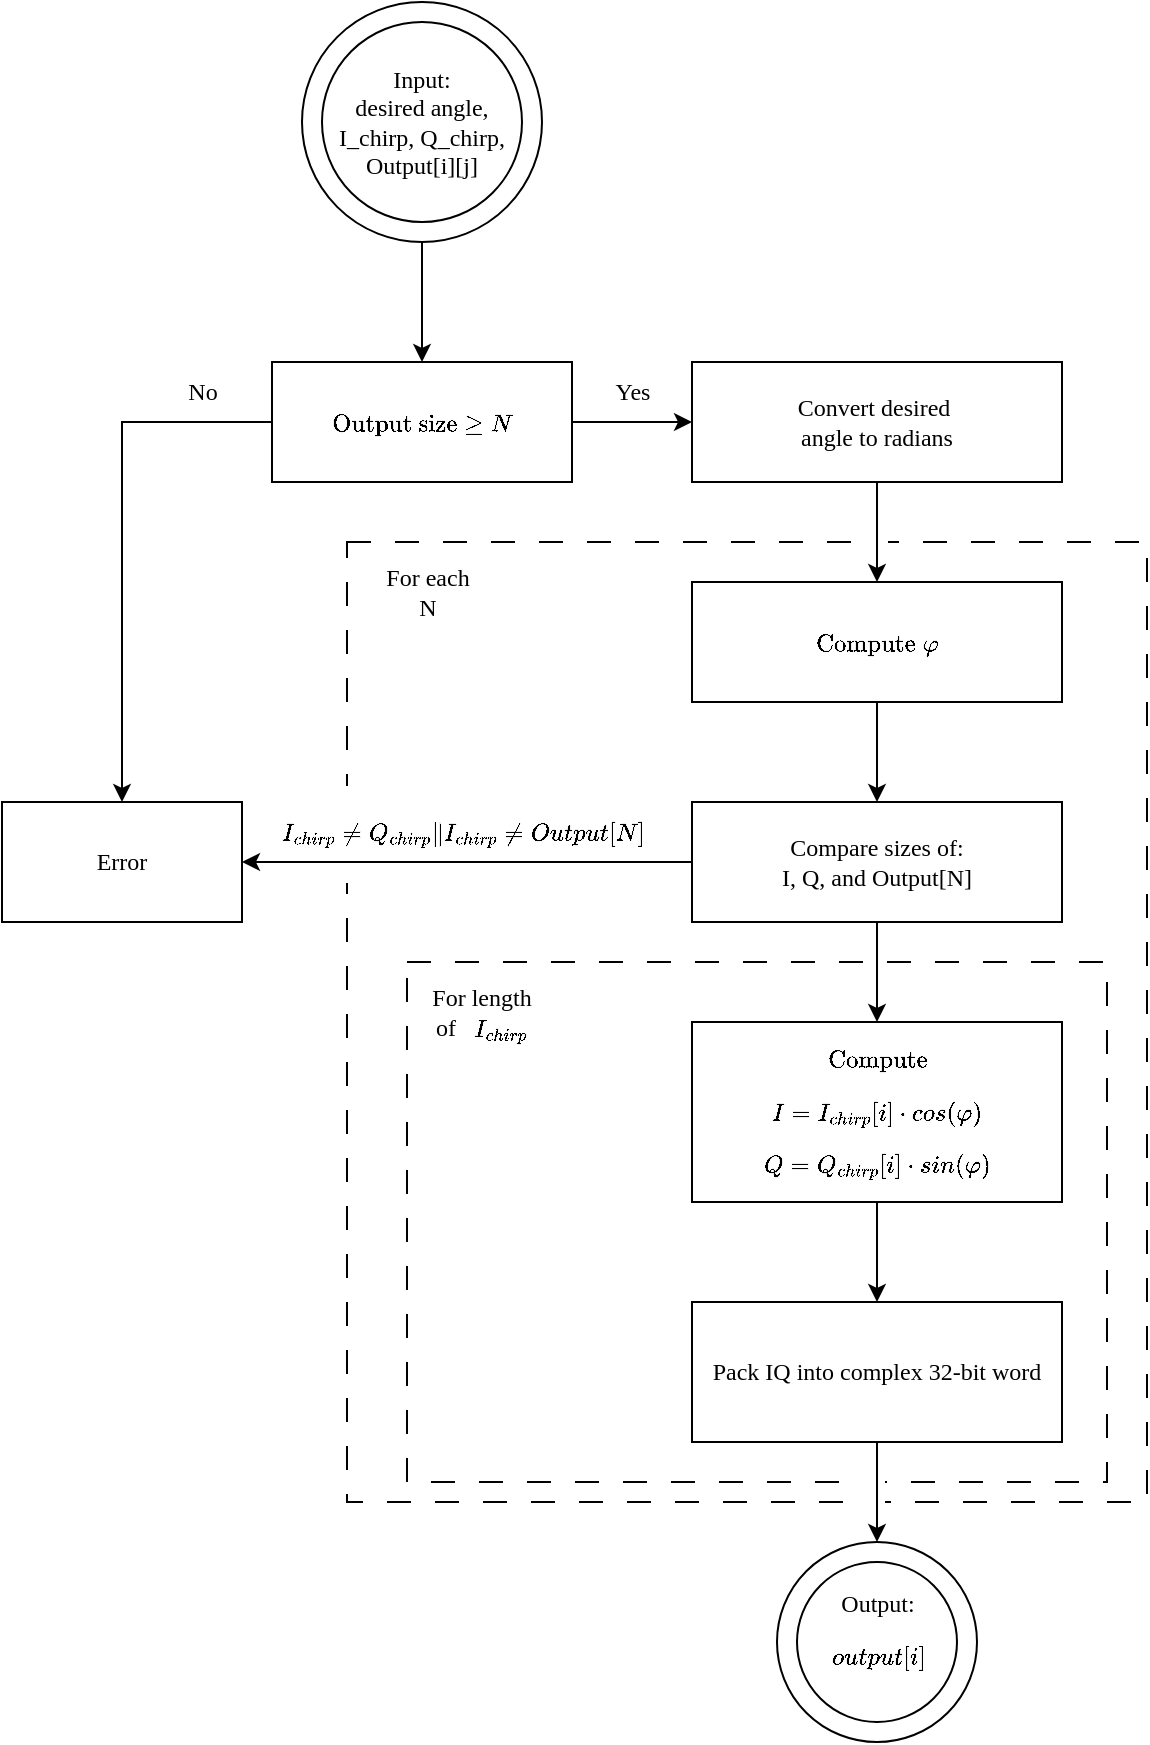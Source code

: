 <mxfile version="27.0.3">
  <diagram name="Page-1" id="VmkMqPZusAJ_iYhfGcvL">
    <mxGraphModel dx="788" dy="477" grid="1" gridSize="10" guides="1" tooltips="1" connect="1" arrows="1" fold="1" page="1" pageScale="1" pageWidth="850" pageHeight="1100" background="none" math="1" shadow="0">
      <root>
        <mxCell id="0" />
        <mxCell id="1" parent="0" />
        <mxCell id="ishwmYzlXYuHLydgc3fG-26" value="" style="ellipse;whiteSpace=wrap;html=1;aspect=fixed;fillColor=default;fontFamily=Modern;fontSource=https%3A%2F%2Fsourceforge.net%2Fprojects%2Fcm-unicode%2F;" parent="1" vertex="1">
          <mxGeometry x="467.5" y="890" width="100" height="100" as="geometry" />
        </mxCell>
        <mxCell id="ishwmYzlXYuHLydgc3fG-1" value="" style="ellipse;whiteSpace=wrap;html=1;aspect=fixed;fillColor=default;fontFamily=Modern;fontSource=https%3A%2F%2Fsourceforge.net%2Fprojects%2Fcm-unicode%2F;gradientColor=none;" parent="1" vertex="1">
          <mxGeometry x="230" y="120" width="120" height="120" as="geometry" />
        </mxCell>
        <mxCell id="ishwmYzlXYuHLydgc3fG-29" value="" style="whiteSpace=wrap;html=1;fillColor=none;dashed=1;dashPattern=12 12;fontFamily=Modern;fontSource=https%3A%2F%2Fsourceforge.net%2Fprojects%2Fcm-unicode%2F;" parent="1" vertex="1">
          <mxGeometry x="282.5" y="600" width="350" height="260" as="geometry" />
        </mxCell>
        <mxCell id="ishwmYzlXYuHLydgc3fG-31" value="" style="whiteSpace=wrap;html=1;fillColor=none;dashed=1;dashPattern=12 12;rounded=0;glass=0;shadow=0;connectable=1;perimeterSpacing=0;fontFamily=Modern;fontSource=https%3A%2F%2Fsourceforge.net%2Fprojects%2Fcm-unicode%2F;" parent="1" vertex="1">
          <mxGeometry x="252.5" y="390" width="400" height="480" as="geometry" />
        </mxCell>
        <mxCell id="ishwmYzlXYuHLydgc3fG-32" value="" style="rounded=0;whiteSpace=wrap;html=1;rotation=90;strokeColor=#FFFFFF;fontFamily=Modern;fontSource=https%3A%2F%2Fsourceforge.net%2Fprojects%2Fcm-unicode%2F;" parent="1" vertex="1">
          <mxGeometry x="227.5" y="525" width="47.5" height="22.5" as="geometry" />
        </mxCell>
        <mxCell id="ishwmYzlXYuHLydgc3fG-7" style="edgeStyle=orthogonalEdgeStyle;rounded=0;orthogonalLoop=1;jettySize=auto;html=1;exitX=0.5;exitY=1;exitDx=0;exitDy=0;entryX=0.5;entryY=0;entryDx=0;entryDy=0;fontFamily=Modern;fontSource=https%3A%2F%2Fsourceforge.net%2Fprojects%2Fcm-unicode%2F;" parent="1" source="ishwmYzlXYuHLydgc3fG-1" target="ishwmYzlXYuHLydgc3fG-3" edge="1">
          <mxGeometry relative="1" as="geometry" />
        </mxCell>
        <mxCell id="ishwmYzlXYuHLydgc3fG-2" value="&lt;div&gt;Input:&lt;/div&gt;&lt;div&gt;desired angle, I_chirp, Q_chirp, Output[i][j]&lt;/div&gt;" style="ellipse;whiteSpace=wrap;html=1;aspect=fixed;fillColor=default;fontFamily=Modern;fontSource=https%3A%2F%2Fsourceforge.net%2Fprojects%2Fcm-unicode%2F;" parent="1" vertex="1">
          <mxGeometry x="240" y="130" width="100" height="100" as="geometry" />
        </mxCell>
        <mxCell id="ishwmYzlXYuHLydgc3fG-8" style="edgeStyle=orthogonalEdgeStyle;rounded=0;orthogonalLoop=1;jettySize=auto;html=1;exitX=1;exitY=0.5;exitDx=0;exitDy=0;entryX=0;entryY=0.5;entryDx=0;entryDy=0;fontFamily=Modern;fontSource=https%3A%2F%2Fsourceforge.net%2Fprojects%2Fcm-unicode%2F;" parent="1" source="ishwmYzlXYuHLydgc3fG-3" target="ishwmYzlXYuHLydgc3fG-4" edge="1">
          <mxGeometry relative="1" as="geometry" />
        </mxCell>
        <mxCell id="ishwmYzlXYuHLydgc3fG-20" style="edgeStyle=orthogonalEdgeStyle;rounded=0;orthogonalLoop=1;jettySize=auto;html=1;exitX=0;exitY=0.5;exitDx=0;exitDy=0;entryX=0.5;entryY=0;entryDx=0;entryDy=0;fontFamily=Modern;fontSource=https%3A%2F%2Fsourceforge.net%2Fprojects%2Fcm-unicode%2F;" parent="1" source="ishwmYzlXYuHLydgc3fG-3" target="ishwmYzlXYuHLydgc3fG-19" edge="1">
          <mxGeometry relative="1" as="geometry" />
        </mxCell>
        <mxCell id="ishwmYzlXYuHLydgc3fG-3" value="$$\textrm{Output size} \geq N$$" style="rounded=0;whiteSpace=wrap;html=1;fillColor=none;fontFamily=Modern;fontSource=https%3A%2F%2Fsourceforge.net%2Fprojects%2Fcm-unicode%2F;" parent="1" vertex="1">
          <mxGeometry x="215" y="300" width="150" height="60" as="geometry" />
        </mxCell>
        <mxCell id="ishwmYzlXYuHLydgc3fG-4" value="&lt;div&gt;Convert desired&amp;nbsp;&lt;/div&gt;&lt;div&gt;angle to radians&lt;/div&gt;" style="rounded=0;whiteSpace=wrap;html=1;fillColor=none;fontFamily=Modern;fontSource=https%3A%2F%2Fsourceforge.net%2Fprojects%2Fcm-unicode%2F;" parent="1" vertex="1">
          <mxGeometry x="425" y="300" width="185" height="60" as="geometry" />
        </mxCell>
        <mxCell id="ishwmYzlXYuHLydgc3fG-21" style="edgeStyle=orthogonalEdgeStyle;rounded=0;orthogonalLoop=1;jettySize=auto;html=1;exitX=0;exitY=0.5;exitDx=0;exitDy=0;entryX=1;entryY=0.5;entryDx=0;entryDy=0;fontFamily=Modern;fontSource=https%3A%2F%2Fsourceforge.net%2Fprojects%2Fcm-unicode%2F;" parent="1" source="ishwmYzlXYuHLydgc3fG-5" target="ishwmYzlXYuHLydgc3fG-19" edge="1">
          <mxGeometry relative="1" as="geometry" />
        </mxCell>
        <mxCell id="ishwmYzlXYuHLydgc3fG-35" value="" style="edgeStyle=orthogonalEdgeStyle;rounded=0;orthogonalLoop=1;jettySize=auto;html=1;fontFamily=Modern;fontSource=https%3A%2F%2Fsourceforge.net%2Fprojects%2Fcm-unicode%2F;" parent="1" source="ishwmYzlXYuHLydgc3fG-5" target="ishwmYzlXYuHLydgc3fG-11" edge="1">
          <mxGeometry relative="1" as="geometry" />
        </mxCell>
        <mxCell id="ishwmYzlXYuHLydgc3fG-5" value="&lt;div&gt;Compare sizes of:&lt;/div&gt;&lt;div&gt;I, Q, and Output[N]&lt;/div&gt;" style="rounded=0;whiteSpace=wrap;html=1;fillColor=none;fontFamily=Modern;fontSource=https%3A%2F%2Fsourceforge.net%2Fprojects%2Fcm-unicode%2F;" parent="1" vertex="1">
          <mxGeometry x="425" y="520" width="185" height="60" as="geometry" />
        </mxCell>
        <mxCell id="ishwmYzlXYuHLydgc3fG-15" style="edgeStyle=orthogonalEdgeStyle;rounded=0;orthogonalLoop=1;jettySize=auto;html=1;exitX=0.5;exitY=1;exitDx=0;exitDy=0;entryX=0.5;entryY=0;entryDx=0;entryDy=0;fontFamily=Modern;fontSource=https%3A%2F%2Fsourceforge.net%2Fprojects%2Fcm-unicode%2F;" parent="1" source="ishwmYzlXYuHLydgc3fG-11" target="ishwmYzlXYuHLydgc3fG-14" edge="1">
          <mxGeometry relative="1" as="geometry" />
        </mxCell>
        <mxCell id="ishwmYzlXYuHLydgc3fG-11" value="$$\textrm{Compute}$$ $$I=I_{chirp}[i] \cdot cos(\varphi)$$ $$Q = Q_{chirp}[i] \cdot sin(\varphi)$$" style="rounded=0;whiteSpace=wrap;html=1;fillColor=none;fontFamily=Modern;fontSource=https%3A%2F%2Fsourceforge.net%2Fprojects%2Fcm-unicode%2F;" parent="1" vertex="1">
          <mxGeometry x="425" y="630" width="185" height="90" as="geometry" />
        </mxCell>
        <mxCell id="ishwmYzlXYuHLydgc3fG-14" value="Pack IQ into complex 32-bit word" style="rounded=0;whiteSpace=wrap;html=1;fillColor=none;fontFamily=Modern;fontSource=https%3A%2F%2Fsourceforge.net%2Fprojects%2Fcm-unicode%2F;" parent="1" vertex="1">
          <mxGeometry x="425" y="770" width="185" height="70" as="geometry" />
        </mxCell>
        <mxCell id="ishwmYzlXYuHLydgc3fG-36" value="" style="edgeStyle=orthogonalEdgeStyle;rounded=0;orthogonalLoop=1;jettySize=auto;html=1;fontFamily=Modern;fontSource=https%3A%2F%2Fsourceforge.net%2Fprojects%2Fcm-unicode%2F;" parent="1" source="ishwmYzlXYuHLydgc3fG-18" target="ishwmYzlXYuHLydgc3fG-5" edge="1">
          <mxGeometry relative="1" as="geometry" />
        </mxCell>
        <mxCell id="ishwmYzlXYuHLydgc3fG-18" value="$$\textrm{Compute} \;\varphi$$" style="rounded=0;whiteSpace=wrap;html=1;fillColor=none;fontFamily=Modern;fontSource=https%3A%2F%2Fsourceforge.net%2Fprojects%2Fcm-unicode%2F;" parent="1" vertex="1">
          <mxGeometry x="425" y="410" width="185" height="60" as="geometry" />
        </mxCell>
        <mxCell id="ishwmYzlXYuHLydgc3fG-19" value="Error" style="rounded=0;whiteSpace=wrap;html=1;fillColor=none;fontFamily=Modern;fontSource=https%3A%2F%2Fsourceforge.net%2Fprojects%2Fcm-unicode%2F;" parent="1" vertex="1">
          <mxGeometry x="80" y="520" width="120" height="60" as="geometry" />
        </mxCell>
        <mxCell id="ishwmYzlXYuHLydgc3fG-22" value="$$I_{chirp} \neq Q_{chirp} \Vert I_{chirp} \neq Output[N]$$" style="text;html=1;align=center;verticalAlign=middle;resizable=0;points=[];autosize=1;strokeColor=none;fillColor=none;fontFamily=Modern;fontSource=https%3A%2F%2Fsourceforge.net%2Fprojects%2Fcm-unicode%2F;" parent="1" vertex="1">
          <mxGeometry x="150" y="520" width="320" height="30" as="geometry" />
        </mxCell>
        <mxCell id="ishwmYzlXYuHLydgc3fG-23" value="No" style="text;html=1;align=center;verticalAlign=middle;resizable=0;points=[];autosize=1;strokeColor=none;fillColor=none;fontFamily=Modern;fontSource=https%3A%2F%2Fsourceforge.net%2Fprojects%2Fcm-unicode%2F;" parent="1" vertex="1">
          <mxGeometry x="160" y="300" width="40" height="30" as="geometry" />
        </mxCell>
        <mxCell id="ishwmYzlXYuHLydgc3fG-27" value="&lt;div&gt;Output:&lt;/div&gt;&lt;div&gt;$$output[i ]$$&lt;/div&gt;" style="ellipse;whiteSpace=wrap;html=1;aspect=fixed;fillColor=default;fontFamily=Modern;fontSource=https%3A%2F%2Fsourceforge.net%2Fprojects%2Fcm-unicode%2F;" parent="1" vertex="1">
          <mxGeometry x="477.5" y="900" width="80" height="80" as="geometry" />
        </mxCell>
        <mxCell id="ishwmYzlXYuHLydgc3fG-38" value="Yes" style="text;html=1;align=center;verticalAlign=middle;resizable=0;points=[];autosize=1;strokeColor=none;fillColor=none;fontFamily=Modern;fontSource=https%3A%2F%2Fsourceforge.net%2Fprojects%2Fcm-unicode%2F;" parent="1" vertex="1">
          <mxGeometry x="375" y="300" width="40" height="30" as="geometry" />
        </mxCell>
        <mxCell id="ishwmYzlXYuHLydgc3fG-33" value="&lt;div&gt;For each&lt;/div&gt;&lt;div&gt;N&lt;/div&gt;" style="text;html=1;align=center;verticalAlign=middle;whiteSpace=wrap;rounded=0;fontFamily=Modern;fontSource=https%3A%2F%2Fsourceforge.net%2Fprojects%2Fcm-unicode%2F;" parent="1" vertex="1">
          <mxGeometry x="262.5" y="400" width="60" height="30" as="geometry" />
        </mxCell>
        <mxCell id="ishwmYzlXYuHLydgc3fG-42" value="" style="group;fontFamily=Modern;fontSource=https%3A%2F%2Fsourceforge.net%2Fprojects%2Fcm-unicode%2F;" parent="1" vertex="1" connectable="0">
          <mxGeometry x="290" y="610" width="68.5" height="38" as="geometry" />
        </mxCell>
        <mxCell id="ishwmYzlXYuHLydgc3fG-30" value="For length of&amp;nbsp;&amp;nbsp;&amp;nbsp;&amp;nbsp;&amp;nbsp;&amp;nbsp;&amp;nbsp;&amp;nbsp;&amp;nbsp;&amp;nbsp;&amp;nbsp;&amp;nbsp; " style="text;html=1;align=center;verticalAlign=middle;whiteSpace=wrap;rounded=0;fontFamily=Modern;fontSource=https%3A%2F%2Fsourceforge.net%2Fprojects%2Fcm-unicode%2F;" parent="ishwmYzlXYuHLydgc3fG-42" vertex="1">
          <mxGeometry width="60" height="30" as="geometry" />
        </mxCell>
        <mxCell id="ishwmYzlXYuHLydgc3fG-40" value="$$I_{chirp}$$" style="text;html=1;align=center;verticalAlign=middle;whiteSpace=wrap;rounded=0;fontFamily=Modern;fontSource=https%3A%2F%2Fsourceforge.net%2Fprojects%2Fcm-unicode%2F;" parent="ishwmYzlXYuHLydgc3fG-42" vertex="1">
          <mxGeometry x="8.5" y="8" width="60" height="30" as="geometry" />
        </mxCell>
        <mxCell id="ishwmYzlXYuHLydgc3fG-43" value="" style="rounded=0;whiteSpace=wrap;html=1;strokeColor=#FFFFFF;" parent="1" vertex="1">
          <mxGeometry x="511" y="855" width="10" height="20" as="geometry" />
        </mxCell>
        <mxCell id="ishwmYzlXYuHLydgc3fG-28" style="edgeStyle=orthogonalEdgeStyle;rounded=0;orthogonalLoop=1;jettySize=auto;html=1;exitX=0.5;exitY=1;exitDx=0;exitDy=0;fontFamily=Modern;fontSource=https%3A%2F%2Fsourceforge.net%2Fprojects%2Fcm-unicode%2F;" parent="1" source="ishwmYzlXYuHLydgc3fG-14" target="ishwmYzlXYuHLydgc3fG-26" edge="1">
          <mxGeometry relative="1" as="geometry" />
        </mxCell>
        <mxCell id="ishwmYzlXYuHLydgc3fG-44" value="" style="rounded=0;whiteSpace=wrap;html=1;strokeColor=#FFFFFF;" parent="1" vertex="1">
          <mxGeometry x="512.5" y="370" width="10" height="20" as="geometry" />
        </mxCell>
        <mxCell id="ishwmYzlXYuHLydgc3fG-37" value="" style="edgeStyle=orthogonalEdgeStyle;rounded=0;orthogonalLoop=1;jettySize=auto;html=1;fontFamily=Modern;fontSource=https%3A%2F%2Fsourceforge.net%2Fprojects%2Fcm-unicode%2F;" parent="1" source="ishwmYzlXYuHLydgc3fG-4" target="ishwmYzlXYuHLydgc3fG-18" edge="1">
          <mxGeometry relative="1" as="geometry" />
        </mxCell>
      </root>
    </mxGraphModel>
  </diagram>
</mxfile>
